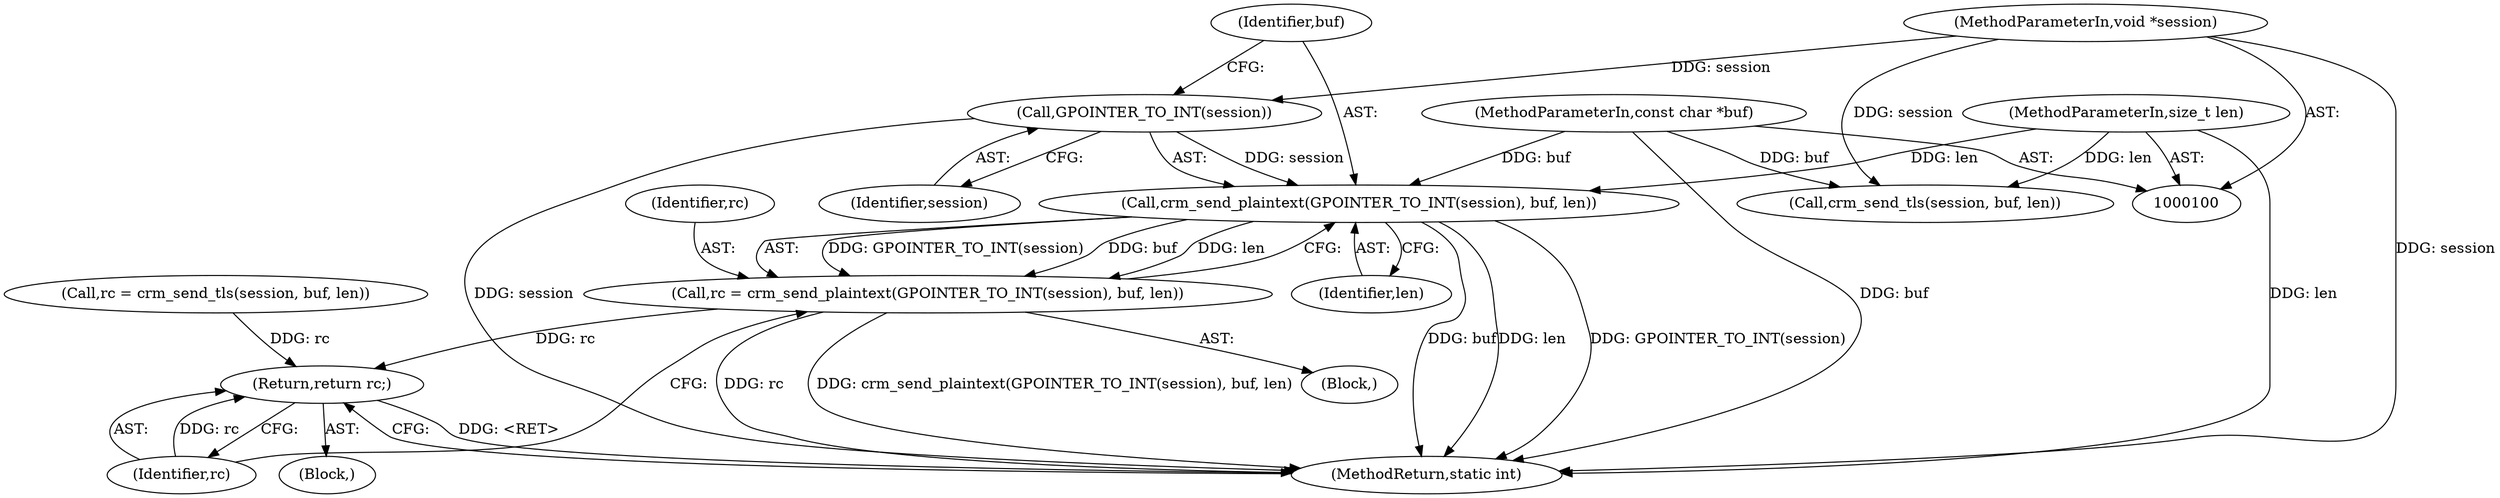 digraph "0_pacemaker_564f7cc2a51dcd2f28ab12a13394f31be5aa3c93_18@API" {
"1000124" [label="(Call,crm_send_plaintext(GPOINTER_TO_INT(session), buf, len))"];
"1000125" [label="(Call,GPOINTER_TO_INT(session))"];
"1000101" [label="(MethodParameterIn,void *session)"];
"1000102" [label="(MethodParameterIn,const char *buf)"];
"1000103" [label="(MethodParameterIn,size_t len)"];
"1000122" [label="(Call,rc = crm_send_plaintext(GPOINTER_TO_INT(session), buf, len))"];
"1000129" [label="(Return,return rc;)"];
"1000127" [label="(Identifier,buf)"];
"1000124" [label="(Call,crm_send_plaintext(GPOINTER_TO_INT(session), buf, len))"];
"1000101" [label="(MethodParameterIn,void *session)"];
"1000123" [label="(Identifier,rc)"];
"1000131" [label="(MethodReturn,static int)"];
"1000102" [label="(MethodParameterIn,const char *buf)"];
"1000116" [label="(Call,crm_send_tls(session, buf, len))"];
"1000126" [label="(Identifier,session)"];
"1000121" [label="(Block,)"];
"1000103" [label="(MethodParameterIn,size_t len)"];
"1000105" [label="(Block,)"];
"1000129" [label="(Return,return rc;)"];
"1000125" [label="(Call,GPOINTER_TO_INT(session))"];
"1000128" [label="(Identifier,len)"];
"1000114" [label="(Call,rc = crm_send_tls(session, buf, len))"];
"1000122" [label="(Call,rc = crm_send_plaintext(GPOINTER_TO_INT(session), buf, len))"];
"1000130" [label="(Identifier,rc)"];
"1000124" -> "1000122"  [label="AST: "];
"1000124" -> "1000128"  [label="CFG: "];
"1000125" -> "1000124"  [label="AST: "];
"1000127" -> "1000124"  [label="AST: "];
"1000128" -> "1000124"  [label="AST: "];
"1000122" -> "1000124"  [label="CFG: "];
"1000124" -> "1000131"  [label="DDG: GPOINTER_TO_INT(session)"];
"1000124" -> "1000131"  [label="DDG: buf"];
"1000124" -> "1000131"  [label="DDG: len"];
"1000124" -> "1000122"  [label="DDG: GPOINTER_TO_INT(session)"];
"1000124" -> "1000122"  [label="DDG: buf"];
"1000124" -> "1000122"  [label="DDG: len"];
"1000125" -> "1000124"  [label="DDG: session"];
"1000102" -> "1000124"  [label="DDG: buf"];
"1000103" -> "1000124"  [label="DDG: len"];
"1000125" -> "1000126"  [label="CFG: "];
"1000126" -> "1000125"  [label="AST: "];
"1000127" -> "1000125"  [label="CFG: "];
"1000125" -> "1000131"  [label="DDG: session"];
"1000101" -> "1000125"  [label="DDG: session"];
"1000101" -> "1000100"  [label="AST: "];
"1000101" -> "1000131"  [label="DDG: session"];
"1000101" -> "1000116"  [label="DDG: session"];
"1000102" -> "1000100"  [label="AST: "];
"1000102" -> "1000131"  [label="DDG: buf"];
"1000102" -> "1000116"  [label="DDG: buf"];
"1000103" -> "1000100"  [label="AST: "];
"1000103" -> "1000131"  [label="DDG: len"];
"1000103" -> "1000116"  [label="DDG: len"];
"1000122" -> "1000121"  [label="AST: "];
"1000123" -> "1000122"  [label="AST: "];
"1000130" -> "1000122"  [label="CFG: "];
"1000122" -> "1000131"  [label="DDG: rc"];
"1000122" -> "1000131"  [label="DDG: crm_send_plaintext(GPOINTER_TO_INT(session), buf, len)"];
"1000122" -> "1000129"  [label="DDG: rc"];
"1000129" -> "1000105"  [label="AST: "];
"1000129" -> "1000130"  [label="CFG: "];
"1000130" -> "1000129"  [label="AST: "];
"1000131" -> "1000129"  [label="CFG: "];
"1000129" -> "1000131"  [label="DDG: <RET>"];
"1000130" -> "1000129"  [label="DDG: rc"];
"1000114" -> "1000129"  [label="DDG: rc"];
}
